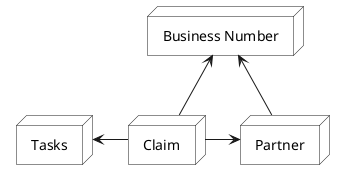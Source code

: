 @startuml
skinparam node {
    BackgroundColor light
    ArrowColor blue
}
skinparam note {
    BackgroundColor light
    BorderColor blue
}
node "Business Number" as bn
node "Partner" as pdv
node "Claim" as main
node "Tasks" as tasks

main -up-> bn
pdv -up-> bn
main -right-> pdv
main -left-> tasks
@enduml
